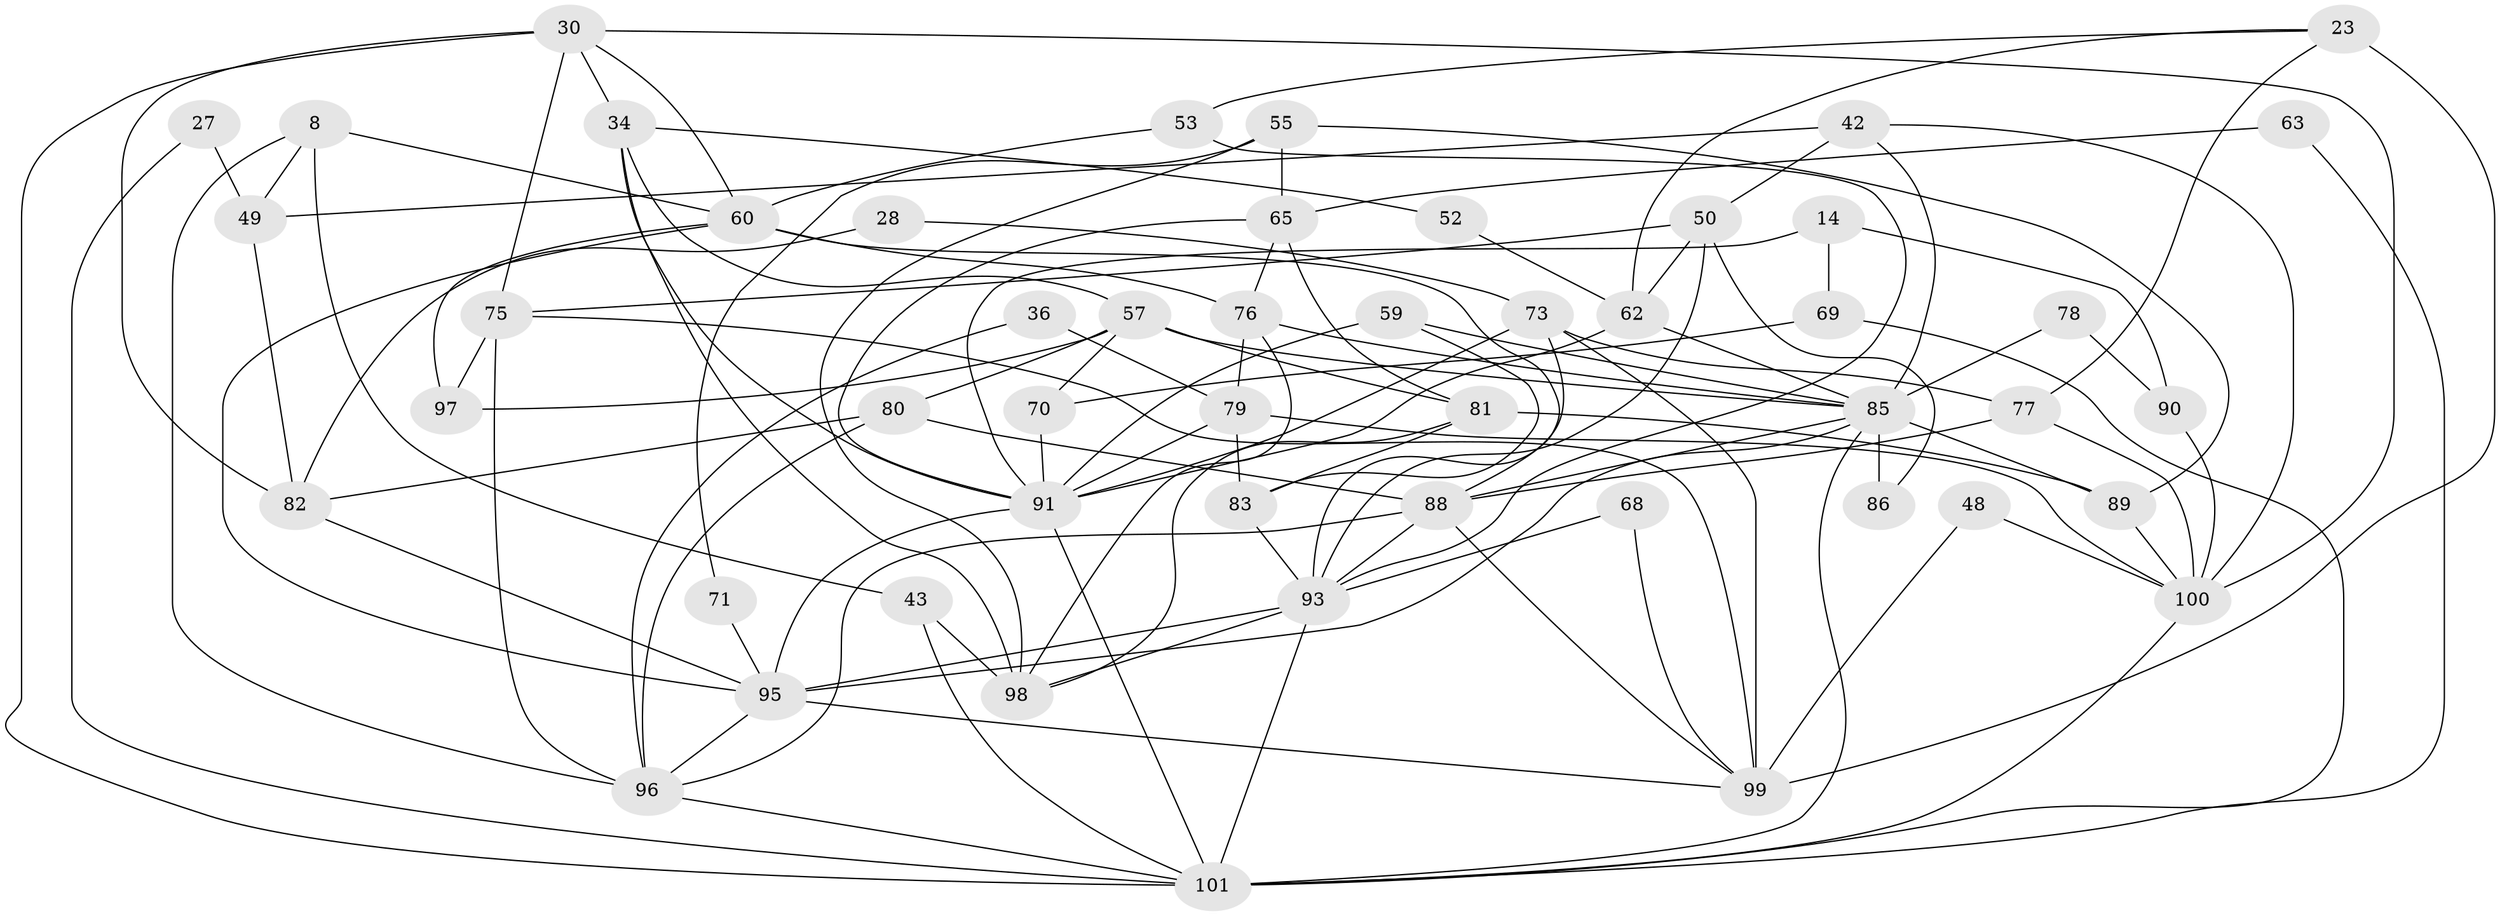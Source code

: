 // original degree distribution, {5: 0.1782178217821782, 3: 0.21782178217821782, 4: 0.27722772277227725, 6: 0.12871287128712872, 2: 0.16831683168316833, 10: 0.009900990099009901, 7: 0.019801980198019802}
// Generated by graph-tools (version 1.1) at 2025/51/03/09/25 04:51:59]
// undirected, 50 vertices, 116 edges
graph export_dot {
graph [start="1"]
  node [color=gray90,style=filled];
  8;
  14 [super="+7"];
  23;
  27;
  28;
  30;
  34;
  36;
  42;
  43 [super="+31"];
  48;
  49;
  50;
  52;
  53;
  55;
  57 [super="+21"];
  59;
  60 [super="+58"];
  62;
  63;
  65;
  68;
  69;
  70 [super="+35"];
  71;
  73 [super="+33"];
  75 [super="+40+2"];
  76;
  77;
  78;
  79 [super="+1+16+25"];
  80;
  81 [super="+15"];
  82 [super="+4"];
  83;
  85 [super="+54+56"];
  86;
  88 [super="+29+66"];
  89;
  90;
  91 [super="+61"];
  93 [super="+84"];
  95 [super="+13+39+92"];
  96 [super="+72"];
  97 [super="+74"];
  98 [super="+5"];
  99 [super="+94+46"];
  100 [super="+87"];
  101 [super="+44+67"];
  8 -- 43 [weight=2];
  8 -- 49;
  8 -- 60;
  8 -- 96 [weight=2];
  14 -- 69 [weight=2];
  14 -- 90;
  14 -- 91 [weight=2];
  23 -- 62;
  23 -- 53;
  23 -- 77;
  23 -- 99 [weight=3];
  27 -- 101;
  27 -- 49;
  28 -- 82;
  28 -- 73;
  30 -- 60 [weight=2];
  30 -- 34;
  30 -- 75 [weight=2];
  30 -- 82;
  30 -- 100 [weight=2];
  30 -- 101 [weight=2];
  34 -- 98 [weight=2];
  34 -- 52;
  34 -- 57;
  34 -- 91;
  36 -- 79 [weight=2];
  36 -- 96;
  42 -- 49;
  42 -- 50;
  42 -- 100;
  42 -- 85;
  43 -- 98;
  43 -- 101;
  48 -- 99;
  48 -- 100;
  49 -- 82;
  50 -- 75;
  50 -- 62;
  50 -- 86;
  50 -- 93;
  52 -- 62;
  53 -- 93;
  53 -- 60;
  55 -- 89;
  55 -- 65;
  55 -- 71;
  55 -- 98;
  57 -- 80 [weight=2];
  57 -- 81;
  57 -- 97;
  57 -- 70;
  57 -- 85 [weight=2];
  59 -- 83;
  59 -- 91;
  59 -- 85;
  60 -- 97;
  60 -- 88;
  60 -- 76;
  60 -- 95;
  62 -- 85;
  62 -- 91 [weight=2];
  63 -- 65;
  63 -- 101;
  65 -- 76;
  65 -- 91;
  65 -- 81;
  68 -- 99;
  68 -- 93;
  69 -- 70;
  69 -- 101;
  70 -- 91;
  71 -- 95;
  73 -- 77;
  73 -- 93 [weight=2];
  73 -- 91 [weight=2];
  73 -- 99 [weight=2];
  75 -- 96 [weight=2];
  75 -- 99 [weight=2];
  75 -- 97;
  76 -- 85;
  76 -- 98;
  76 -- 79;
  77 -- 88;
  77 -- 100;
  78 -- 90;
  78 -- 85;
  79 -- 83 [weight=2];
  79 -- 91 [weight=3];
  79 -- 100;
  80 -- 88 [weight=2];
  80 -- 82;
  80 -- 96;
  81 -- 89;
  81 -- 98;
  81 -- 83;
  82 -- 95 [weight=2];
  83 -- 93;
  85 -- 101 [weight=2];
  85 -- 95 [weight=2];
  85 -- 88 [weight=2];
  85 -- 86;
  85 -- 89;
  88 -- 93;
  88 -- 99;
  88 -- 96 [weight=2];
  89 -- 100;
  90 -- 100;
  91 -- 95 [weight=3];
  91 -- 101;
  93 -- 98;
  93 -- 95;
  93 -- 101;
  95 -- 99;
  95 -- 96 [weight=2];
  96 -- 101;
  100 -- 101;
}
